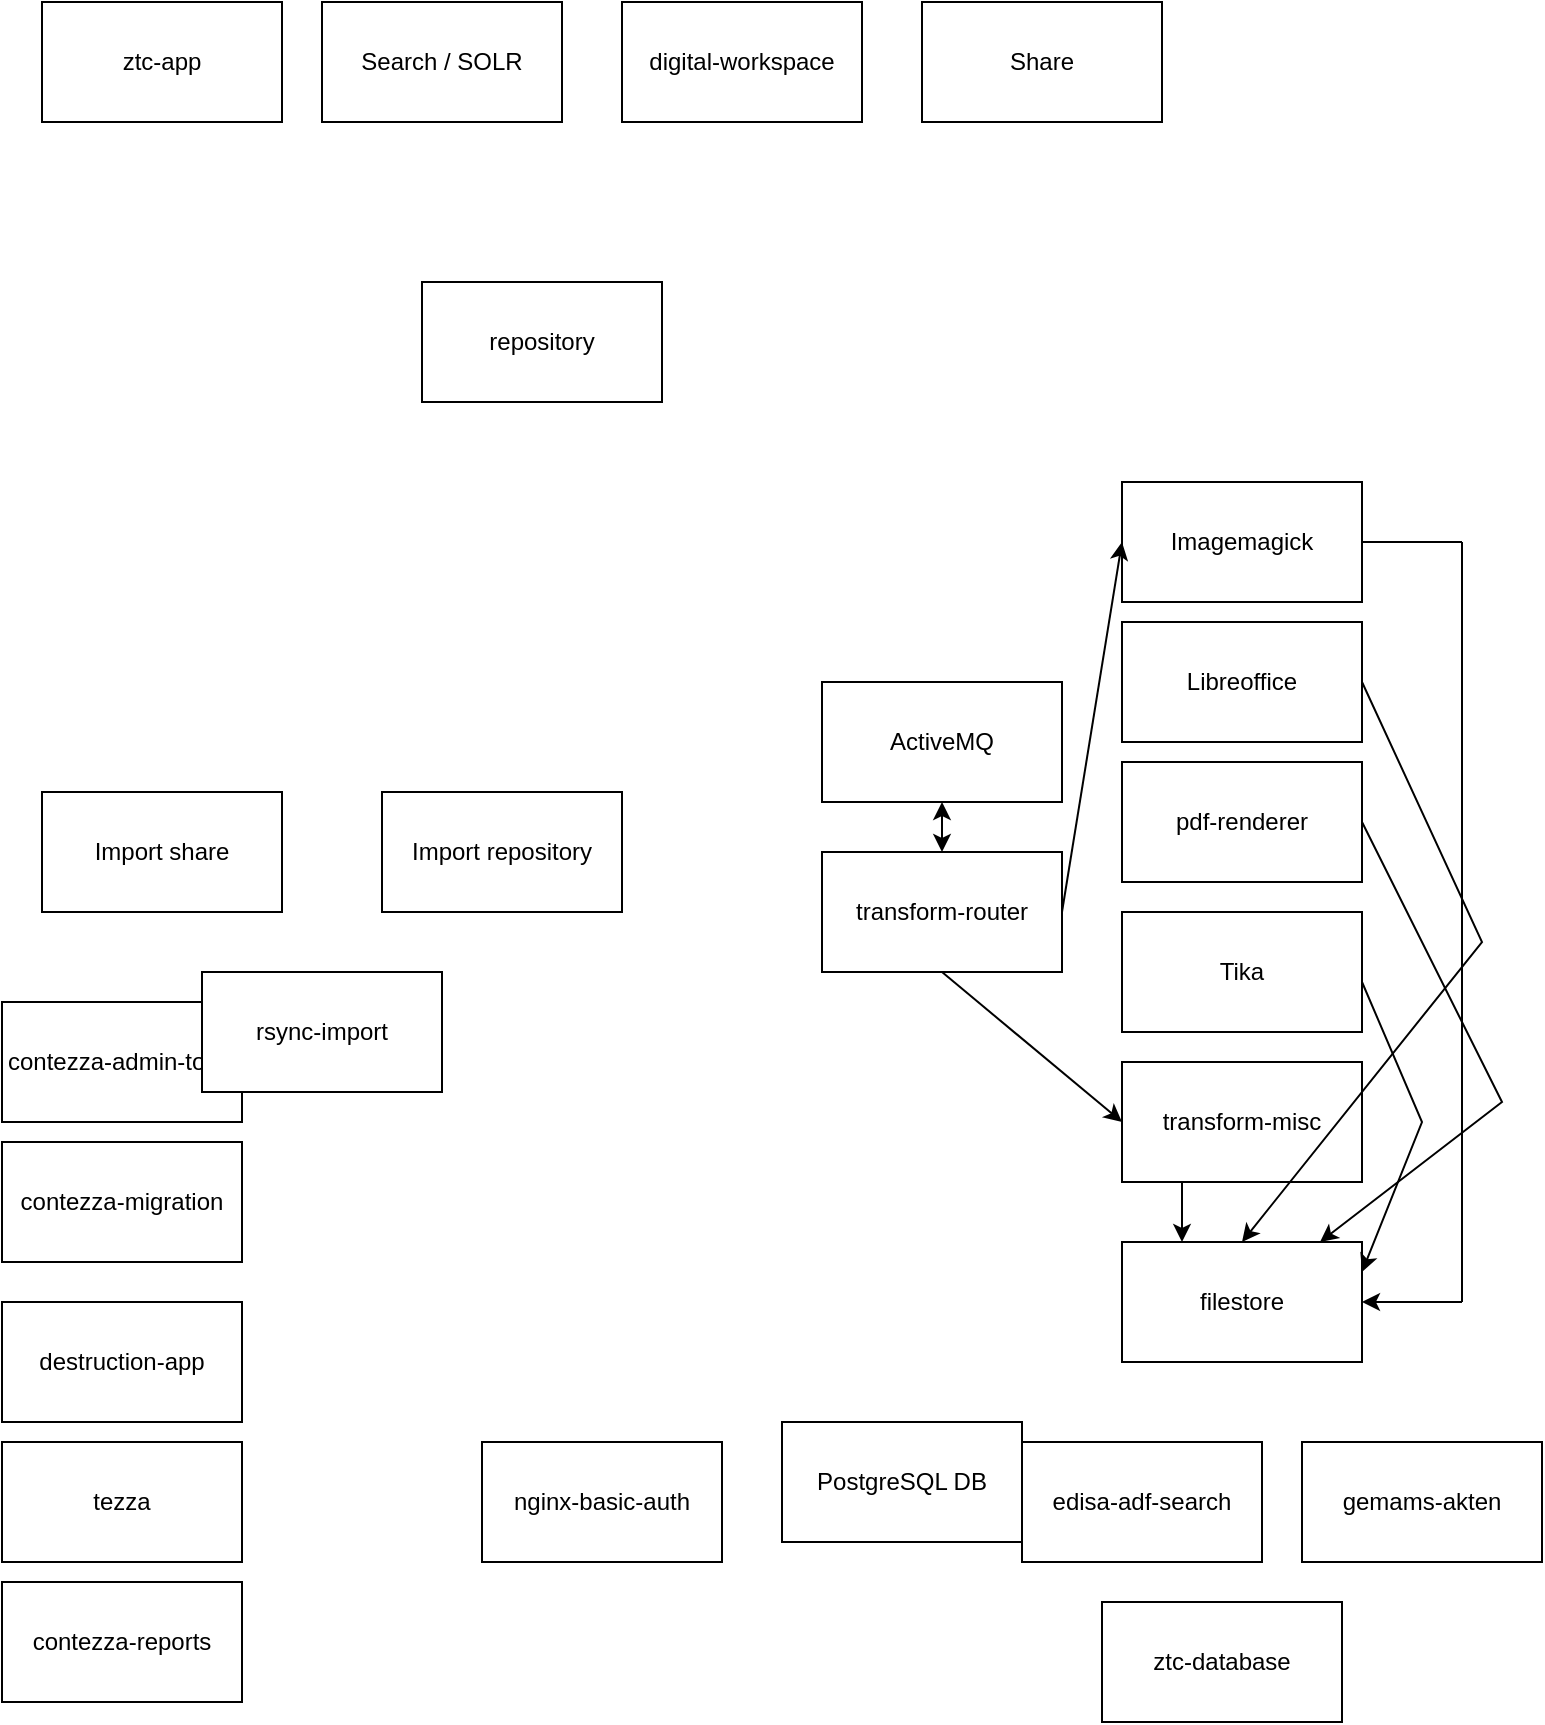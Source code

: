 <mxfile version="20.8.23" type="github">
  <diagram name="Page-1" id="YS1rIyps25A-1Hv-qOsN">
    <mxGraphModel dx="1242" dy="738" grid="1" gridSize="10" guides="1" tooltips="1" connect="1" arrows="1" fold="1" page="1" pageScale="1" pageWidth="827" pageHeight="1169" math="0" shadow="0">
      <root>
        <mxCell id="0" />
        <mxCell id="1" parent="0" />
        <mxCell id="krFgZpiRX3iTC0WziJFK-1" value="Share" style="rounded=0;whiteSpace=wrap;html=1;" vertex="1" parent="1">
          <mxGeometry x="510" y="130" width="120" height="60" as="geometry" />
        </mxCell>
        <mxCell id="krFgZpiRX3iTC0WziJFK-3" value="Import share" style="rounded=0;whiteSpace=wrap;html=1;" vertex="1" parent="1">
          <mxGeometry x="70" y="525" width="120" height="60" as="geometry" />
        </mxCell>
        <mxCell id="krFgZpiRX3iTC0WziJFK-4" value="Import repository" style="rounded=0;whiteSpace=wrap;html=1;" vertex="1" parent="1">
          <mxGeometry x="240" y="525" width="120" height="60" as="geometry" />
        </mxCell>
        <mxCell id="krFgZpiRX3iTC0WziJFK-5" value="Search / SOLR" style="rounded=0;whiteSpace=wrap;html=1;" vertex="1" parent="1">
          <mxGeometry x="210" y="130" width="120" height="60" as="geometry" />
        </mxCell>
        <mxCell id="krFgZpiRX3iTC0WziJFK-6" value="PostgreSQL DB" style="rounded=0;whiteSpace=wrap;html=1;" vertex="1" parent="1">
          <mxGeometry x="440" y="840" width="120" height="60" as="geometry" />
        </mxCell>
        <mxCell id="krFgZpiRX3iTC0WziJFK-7" value="ActiveMQ" style="rounded=0;whiteSpace=wrap;html=1;" vertex="1" parent="1">
          <mxGeometry x="460" y="470" width="120" height="60" as="geometry" />
        </mxCell>
        <mxCell id="krFgZpiRX3iTC0WziJFK-8" value="Imagemagick" style="rounded=0;whiteSpace=wrap;html=1;" vertex="1" parent="1">
          <mxGeometry x="610" y="370" width="120" height="60" as="geometry" />
        </mxCell>
        <mxCell id="krFgZpiRX3iTC0WziJFK-9" value="Libreoffice" style="rounded=0;whiteSpace=wrap;html=1;" vertex="1" parent="1">
          <mxGeometry x="610" y="440" width="120" height="60" as="geometry" />
        </mxCell>
        <mxCell id="krFgZpiRX3iTC0WziJFK-10" value="pdf-renderer" style="rounded=0;whiteSpace=wrap;html=1;" vertex="1" parent="1">
          <mxGeometry x="610" y="510" width="120" height="60" as="geometry" />
        </mxCell>
        <mxCell id="krFgZpiRX3iTC0WziJFK-11" value="Tika" style="rounded=0;whiteSpace=wrap;html=1;" vertex="1" parent="1">
          <mxGeometry x="610" y="585" width="120" height="60" as="geometry" />
        </mxCell>
        <mxCell id="krFgZpiRX3iTC0WziJFK-12" value="transform-misc" style="rounded=0;whiteSpace=wrap;html=1;" vertex="1" parent="1">
          <mxGeometry x="610" y="660" width="120" height="60" as="geometry" />
        </mxCell>
        <mxCell id="krFgZpiRX3iTC0WziJFK-13" value="transform-router" style="rounded=0;whiteSpace=wrap;html=1;" vertex="1" parent="1">
          <mxGeometry x="460" y="555" width="120" height="60" as="geometry" />
        </mxCell>
        <mxCell id="krFgZpiRX3iTC0WziJFK-14" value="filestore" style="rounded=0;whiteSpace=wrap;html=1;" vertex="1" parent="1">
          <mxGeometry x="610" y="750" width="120" height="60" as="geometry" />
        </mxCell>
        <mxCell id="krFgZpiRX3iTC0WziJFK-15" value="contezza-admin-tools" style="rounded=0;whiteSpace=wrap;html=1;" vertex="1" parent="1">
          <mxGeometry x="50" y="630" width="120" height="60" as="geometry" />
        </mxCell>
        <mxCell id="krFgZpiRX3iTC0WziJFK-16" value="contezza-migration" style="rounded=0;whiteSpace=wrap;html=1;" vertex="1" parent="1">
          <mxGeometry x="50" y="700" width="120" height="60" as="geometry" />
        </mxCell>
        <mxCell id="krFgZpiRX3iTC0WziJFK-17" value="destruction-app" style="rounded=0;whiteSpace=wrap;html=1;" vertex="1" parent="1">
          <mxGeometry x="50" y="780" width="120" height="60" as="geometry" />
        </mxCell>
        <mxCell id="krFgZpiRX3iTC0WziJFK-18" value="digital-workspace" style="rounded=0;whiteSpace=wrap;html=1;" vertex="1" parent="1">
          <mxGeometry x="360" y="130" width="120" height="60" as="geometry" />
        </mxCell>
        <mxCell id="krFgZpiRX3iTC0WziJFK-19" value="edisa-adf-search" style="rounded=0;whiteSpace=wrap;html=1;" vertex="1" parent="1">
          <mxGeometry x="560" y="850" width="120" height="60" as="geometry" />
        </mxCell>
        <mxCell id="krFgZpiRX3iTC0WziJFK-20" value="gemams-akten" style="rounded=0;whiteSpace=wrap;html=1;" vertex="1" parent="1">
          <mxGeometry x="700" y="850" width="120" height="60" as="geometry" />
        </mxCell>
        <mxCell id="krFgZpiRX3iTC0WziJFK-21" value="contezza-reports" style="rounded=0;whiteSpace=wrap;html=1;" vertex="1" parent="1">
          <mxGeometry x="50" y="920" width="120" height="60" as="geometry" />
        </mxCell>
        <mxCell id="krFgZpiRX3iTC0WziJFK-22" value="tezza" style="rounded=0;whiteSpace=wrap;html=1;" vertex="1" parent="1">
          <mxGeometry x="50" y="850" width="120" height="60" as="geometry" />
        </mxCell>
        <mxCell id="krFgZpiRX3iTC0WziJFK-23" value="nginx-basic-auth" style="rounded=0;whiteSpace=wrap;html=1;" vertex="1" parent="1">
          <mxGeometry x="290" y="850" width="120" height="60" as="geometry" />
        </mxCell>
        <mxCell id="krFgZpiRX3iTC0WziJFK-24" value="rsync-import" style="rounded=0;whiteSpace=wrap;html=1;" vertex="1" parent="1">
          <mxGeometry x="150" y="615" width="120" height="60" as="geometry" />
        </mxCell>
        <mxCell id="krFgZpiRX3iTC0WziJFK-25" value="ztc-app" style="rounded=0;whiteSpace=wrap;html=1;" vertex="1" parent="1">
          <mxGeometry x="70" y="130" width="120" height="60" as="geometry" />
        </mxCell>
        <mxCell id="krFgZpiRX3iTC0WziJFK-26" value="ztc-database" style="rounded=0;whiteSpace=wrap;html=1;" vertex="1" parent="1">
          <mxGeometry x="600" y="930" width="120" height="60" as="geometry" />
        </mxCell>
        <mxCell id="krFgZpiRX3iTC0WziJFK-27" value="repository" style="rounded=0;whiteSpace=wrap;html=1;" vertex="1" parent="1">
          <mxGeometry x="260" y="270" width="120" height="60" as="geometry" />
        </mxCell>
        <mxCell id="krFgZpiRX3iTC0WziJFK-30" value="" style="endArrow=classic;startArrow=classic;html=1;rounded=0;exitX=0.5;exitY=0;exitDx=0;exitDy=0;entryX=0.5;entryY=1;entryDx=0;entryDy=0;" edge="1" parent="1" source="krFgZpiRX3iTC0WziJFK-13" target="krFgZpiRX3iTC0WziJFK-7">
          <mxGeometry width="50" height="50" relative="1" as="geometry">
            <mxPoint x="460" y="500" as="sourcePoint" />
            <mxPoint x="410" y="430" as="targetPoint" />
          </mxGeometry>
        </mxCell>
        <mxCell id="krFgZpiRX3iTC0WziJFK-32" value="" style="endArrow=classic;html=1;rounded=0;exitX=0.5;exitY=1;exitDx=0;exitDy=0;entryX=0;entryY=0.5;entryDx=0;entryDy=0;" edge="1" parent="1" source="krFgZpiRX3iTC0WziJFK-13" target="krFgZpiRX3iTC0WziJFK-12">
          <mxGeometry width="50" height="50" relative="1" as="geometry">
            <mxPoint x="440" y="430" as="sourcePoint" />
            <mxPoint x="440" y="540" as="targetPoint" />
          </mxGeometry>
        </mxCell>
        <mxCell id="krFgZpiRX3iTC0WziJFK-33" value="" style="endArrow=classic;html=1;rounded=0;exitX=1;exitY=0.5;exitDx=0;exitDy=0;entryX=0;entryY=0.5;entryDx=0;entryDy=0;" edge="1" parent="1" source="krFgZpiRX3iTC0WziJFK-13" target="krFgZpiRX3iTC0WziJFK-8">
          <mxGeometry width="50" height="50" relative="1" as="geometry">
            <mxPoint x="440" y="470" as="sourcePoint" />
            <mxPoint x="490" y="420" as="targetPoint" />
          </mxGeometry>
        </mxCell>
        <mxCell id="krFgZpiRX3iTC0WziJFK-34" value="" style="endArrow=none;html=1;rounded=0;exitX=1;exitY=0.5;exitDx=0;exitDy=0;" edge="1" parent="1" source="krFgZpiRX3iTC0WziJFK-8">
          <mxGeometry width="50" height="50" relative="1" as="geometry">
            <mxPoint x="440" y="580" as="sourcePoint" />
            <mxPoint x="780" y="400" as="targetPoint" />
          </mxGeometry>
        </mxCell>
        <mxCell id="krFgZpiRX3iTC0WziJFK-35" value="" style="endArrow=none;html=1;rounded=0;" edge="1" parent="1">
          <mxGeometry width="50" height="50" relative="1" as="geometry">
            <mxPoint x="780" y="780" as="sourcePoint" />
            <mxPoint x="780" y="400" as="targetPoint" />
          </mxGeometry>
        </mxCell>
        <mxCell id="krFgZpiRX3iTC0WziJFK-36" value="" style="endArrow=classic;html=1;rounded=0;entryX=1;entryY=0.5;entryDx=0;entryDy=0;" edge="1" parent="1" target="krFgZpiRX3iTC0WziJFK-14">
          <mxGeometry width="50" height="50" relative="1" as="geometry">
            <mxPoint x="780" y="780" as="sourcePoint" />
            <mxPoint x="490" y="530" as="targetPoint" />
          </mxGeometry>
        </mxCell>
        <mxCell id="krFgZpiRX3iTC0WziJFK-37" value="" style="endArrow=classic;html=1;rounded=0;" edge="1" parent="1" target="krFgZpiRX3iTC0WziJFK-14">
          <mxGeometry width="50" height="50" relative="1" as="geometry">
            <mxPoint x="730" y="540" as="sourcePoint" />
            <mxPoint x="780" y="490" as="targetPoint" />
            <Array as="points">
              <mxPoint x="800" y="680" />
            </Array>
          </mxGeometry>
        </mxCell>
        <mxCell id="krFgZpiRX3iTC0WziJFK-38" value="" style="endArrow=classic;html=1;rounded=0;entryX=1;entryY=0.25;entryDx=0;entryDy=0;" edge="1" parent="1" target="krFgZpiRX3iTC0WziJFK-14">
          <mxGeometry width="50" height="50" relative="1" as="geometry">
            <mxPoint x="730" y="620" as="sourcePoint" />
            <mxPoint x="780" y="570" as="targetPoint" />
            <Array as="points">
              <mxPoint x="760" y="690" />
            </Array>
          </mxGeometry>
        </mxCell>
        <mxCell id="krFgZpiRX3iTC0WziJFK-39" value="" style="endArrow=classic;html=1;rounded=0;entryX=0.5;entryY=0;entryDx=0;entryDy=0;" edge="1" parent="1" target="krFgZpiRX3iTC0WziJFK-14">
          <mxGeometry width="50" height="50" relative="1" as="geometry">
            <mxPoint x="730" y="470" as="sourcePoint" />
            <mxPoint x="780" y="420" as="targetPoint" />
            <Array as="points">
              <mxPoint x="790" y="600" />
            </Array>
          </mxGeometry>
        </mxCell>
        <mxCell id="krFgZpiRX3iTC0WziJFK-41" value="" style="endArrow=classic;html=1;rounded=0;entryX=0.25;entryY=0;entryDx=0;entryDy=0;" edge="1" parent="1" target="krFgZpiRX3iTC0WziJFK-14">
          <mxGeometry width="50" height="50" relative="1" as="geometry">
            <mxPoint x="640" y="720" as="sourcePoint" />
            <mxPoint x="690" y="670" as="targetPoint" />
          </mxGeometry>
        </mxCell>
      </root>
    </mxGraphModel>
  </diagram>
</mxfile>
